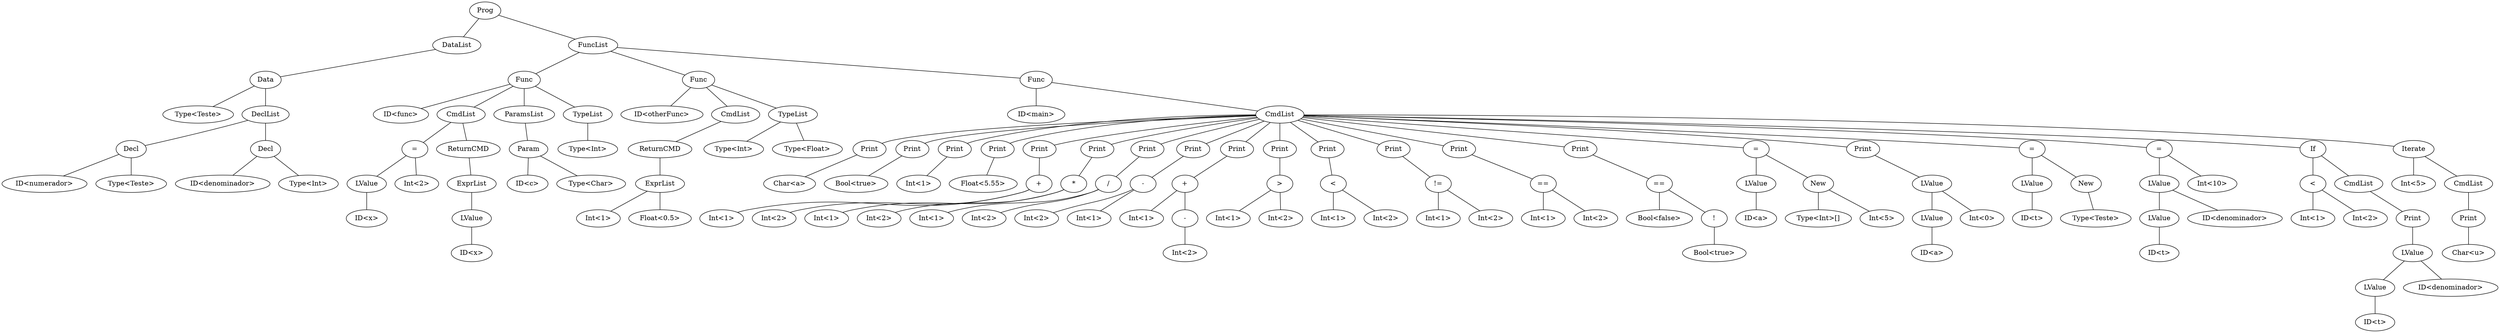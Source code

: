 graph program {
129 [label=Prog]
129--9
9 [label=DataList]
9--8
8 [label= "Data"]
8--7
7 [label="Type<Teste>"]
8--3
3 [label=DeclList]
3--2
2 [label="Decl"]
2--1
1 [label="ID<numerador>"]
2--0
0 [label="Type<Teste>"]
3--6
6 [label="Decl"]
6--5
5 [label="ID<denominador>"]
6--4
4 [label="Type<Int>"]
129--28
28 [label=FuncList]
28--27
27 [label="Func"]
27--26
26 [label="ID<func>"]
27--21
21 [label=CmdList]
21--20
20 [label= "="]
20--18
18 [label="LValue"]
18--17
17 [label="ID<x>"]
20--19
19 [label="Int<2>"]
21--25
25 [label="ReturnCMD"]
25--24
24 [label=ExprList]
24--23
23 [label="LValue"]
23--22
22 [label="ID<x>"]
27--14
14 [label="ParamsList"]
14--13
13 [label="Param"]
13--12
12 [label="ID<c>"]
13--11
11 [label="Type<Char>"]
27--16
16 [label="TypeList"]
16--15
15 [label="Type<Int>"]
28--38
38 [label="Func"]
38--37
37 [label="ID<otherFunc>"]
38--36
36 [label=CmdList]
36--35
35 [label="ReturnCMD"]
35--33
33 [label=ExprList]
33--32
32 [label="Int<1>"]
33--34
34 [label="Float<0.5>"]
38--30
30 [label="TypeList"]
30--29
29 [label="Type<Int>"]
30--31
31 [label="Type<Float>"]
28--128
128 [label="Func"]
128--127
127 [label="ID<main>"]
128--41
41 [label=CmdList]
41--40
40 [label="Print"]
40--39
39 [label="Char<a>"]
41--43
43 [label="Print"]
43--42
42 [label="Bool<true>"]
41--45
45 [label="Print"]
45--44
44 [label="Int<1>"]
41--47
47 [label="Print"]
47--46
46 [label="Float<5.55>"]
41--51
51 [label="Print"]
51--50
50 [label= "+"]
50--48
48 [label="Int<1>"]
50--49
49 [label="Int<2>"]
41--55
55 [label="Print"]
55--54
54 [label= "*"]
54--52
52 [label="Int<1>"]
54--53
53 [label="Int<2>"]
41--59
59 [label="Print"]
59--58
58 [label= "/"]
58--56
56 [label="Int<1>"]
58--57
57 [label="Int<2>"]
41--63
63 [label="Print"]
63--62
62 [label= "-"]
62--61
61 [label="Int<2>"]
62--60
60 [label="Int<1>"]
41--68
68 [label="Print"]
68--67
67 [label= "+"]
67--64
64 [label="Int<1>"]
67--66
66 [label= "-"]
66--65
65 [label="Int<2>"]
41--72
72 [label="Print"]
72--71
71 [label= ">"]
71--69
69 [label="Int<1>"]
71--70
70 [label="Int<2>"]
41--76
76 [label="Print"]
76--75
75 [label= "<"]
75--73
73 [label="Int<1>"]
75--74
74 [label="Int<2>"]
41--80
80 [label="Print"]
80--79
79 [label= "!="]
79--77
77 [label="Int<1>"]
79--78
78 [label="Int<2>"]
41--84
84 [label="Print"]
84--83
83 [label= "=="]
83--81
81 [label="Int<1>"]
83--82
82 [label="Int<2>"]
41--89
89 [label="Print"]
89--88
88 [label= "=="]
88--85
85 [label="Bool<false>"]
88--87
87 [label= "!"]
87--86
86 [label="Bool<true>"]
41--95
95 [label= "="]
95--91
91 [label="LValue"]
91--90
90 [label="ID<a>"]
95--94
94 [label= "New"]
94--92
92 [label="Type<Int>[]"]
94--93
93 [label="Int<5>"]
41--100
100 [label="Print"]
100--99
99 [label="LValue"]
99--97
97 [label="LValue"]
97--96
96 [label="ID<a>"]
99--98
98 [label="Int<0>"]
41--105
105 [label= "="]
105--102
102 [label="LValue"]
102--101
101 [label="ID<t>"]
105--104
104 [label= "New"]
104--103
103 [label="Type<Teste>"]
41--111
111 [label= "="]
111--109
109 [label="LValue"]
109--107
107 [label="LValue"]
107--106
106 [label="ID<t>"]
109--108
108 [label="ID<denominador>"]
111--110
110 [label="Int<10>"]
41--121
121 [label= "If"]
121--114
114 [label= "<"]
114--112
112 [label="Int<1>"]
114--113
113 [label="Int<2>"]
121--120
120 [label=CmdList]
120--119
119 [label="Print"]
119--118
118 [label="LValue"]
118--116
116 [label="LValue"]
116--115
115 [label="ID<t>"]
118--117
117 [label="ID<denominador>"]
41--126
126 [label= "Iterate"]
126--122
122 [label="Int<5>"]
126--125
125 [label=CmdList]
125--124
124 [label="Print"]
124--123
123 [label="Char<u>"]
}
